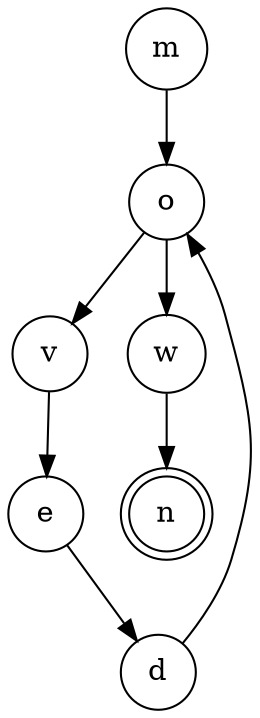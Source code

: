 digraph {   
    node [shape = doublecircle, color = black] n ;
    node [shape = circle];
    node [color= black];
    m -> o -> v -> e -> d -> o -> w -> n;	
}